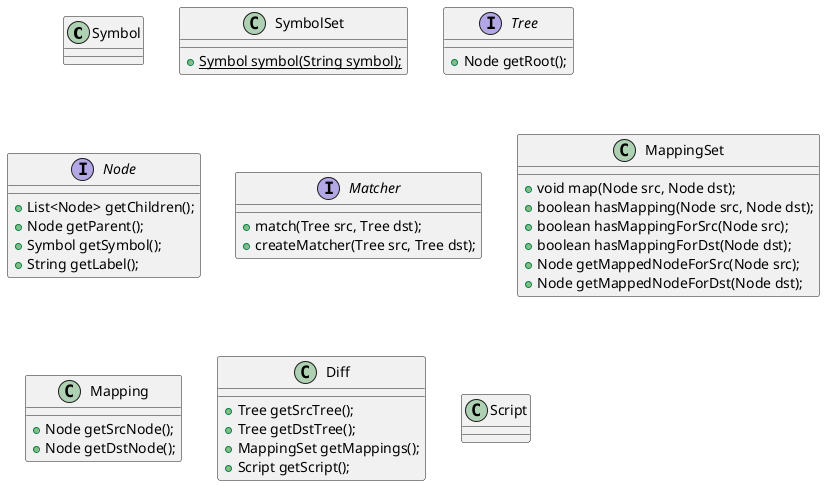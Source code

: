 @startuml Core API
class Symbol {
}

class SymbolSet {
  + {static} Symbol symbol(String symbol);
}

interface Tree {
  + Node getRoot();
}

interface Node {
  + List<Node> getChildren();
  + Node getParent();
  + Symbol getSymbol();
  + String getLabel();
}

interface Matcher {
  + match(Tree src, Tree dst);
  + createMatcher(Tree src, Tree dst);
}

class MappingSet {
  + void map(Node src, Node dst);
  + boolean hasMapping(Node src, Node dst);
  + boolean hasMappingForSrc(Node src);
  + boolean hasMappingForDst(Node dst);
  + Node getMappedNodeForSrc(Node src);
  + Node getMappedNodeForDst(Node dst);
}

class Mapping {
  + Node getSrcNode();
  + Node getDstNode();
}

class Diff {
  + Tree getSrcTree();
  + Tree getDstTree();
  + MappingSet getMappings();
  + Script getScript();
}

class Script {

}

@enduml